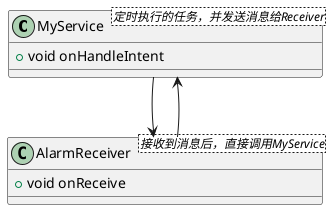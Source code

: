 @startuml
class MyService<定时执行的任务，并发送消息给Receiver>{
+void onHandleIntent
}

class AlarmReceiver<接收到消息后，直接调用MyService>{
+void onReceive
}

MyService-->AlarmReceiver
AlarmReceiver-->MyService
@enduml